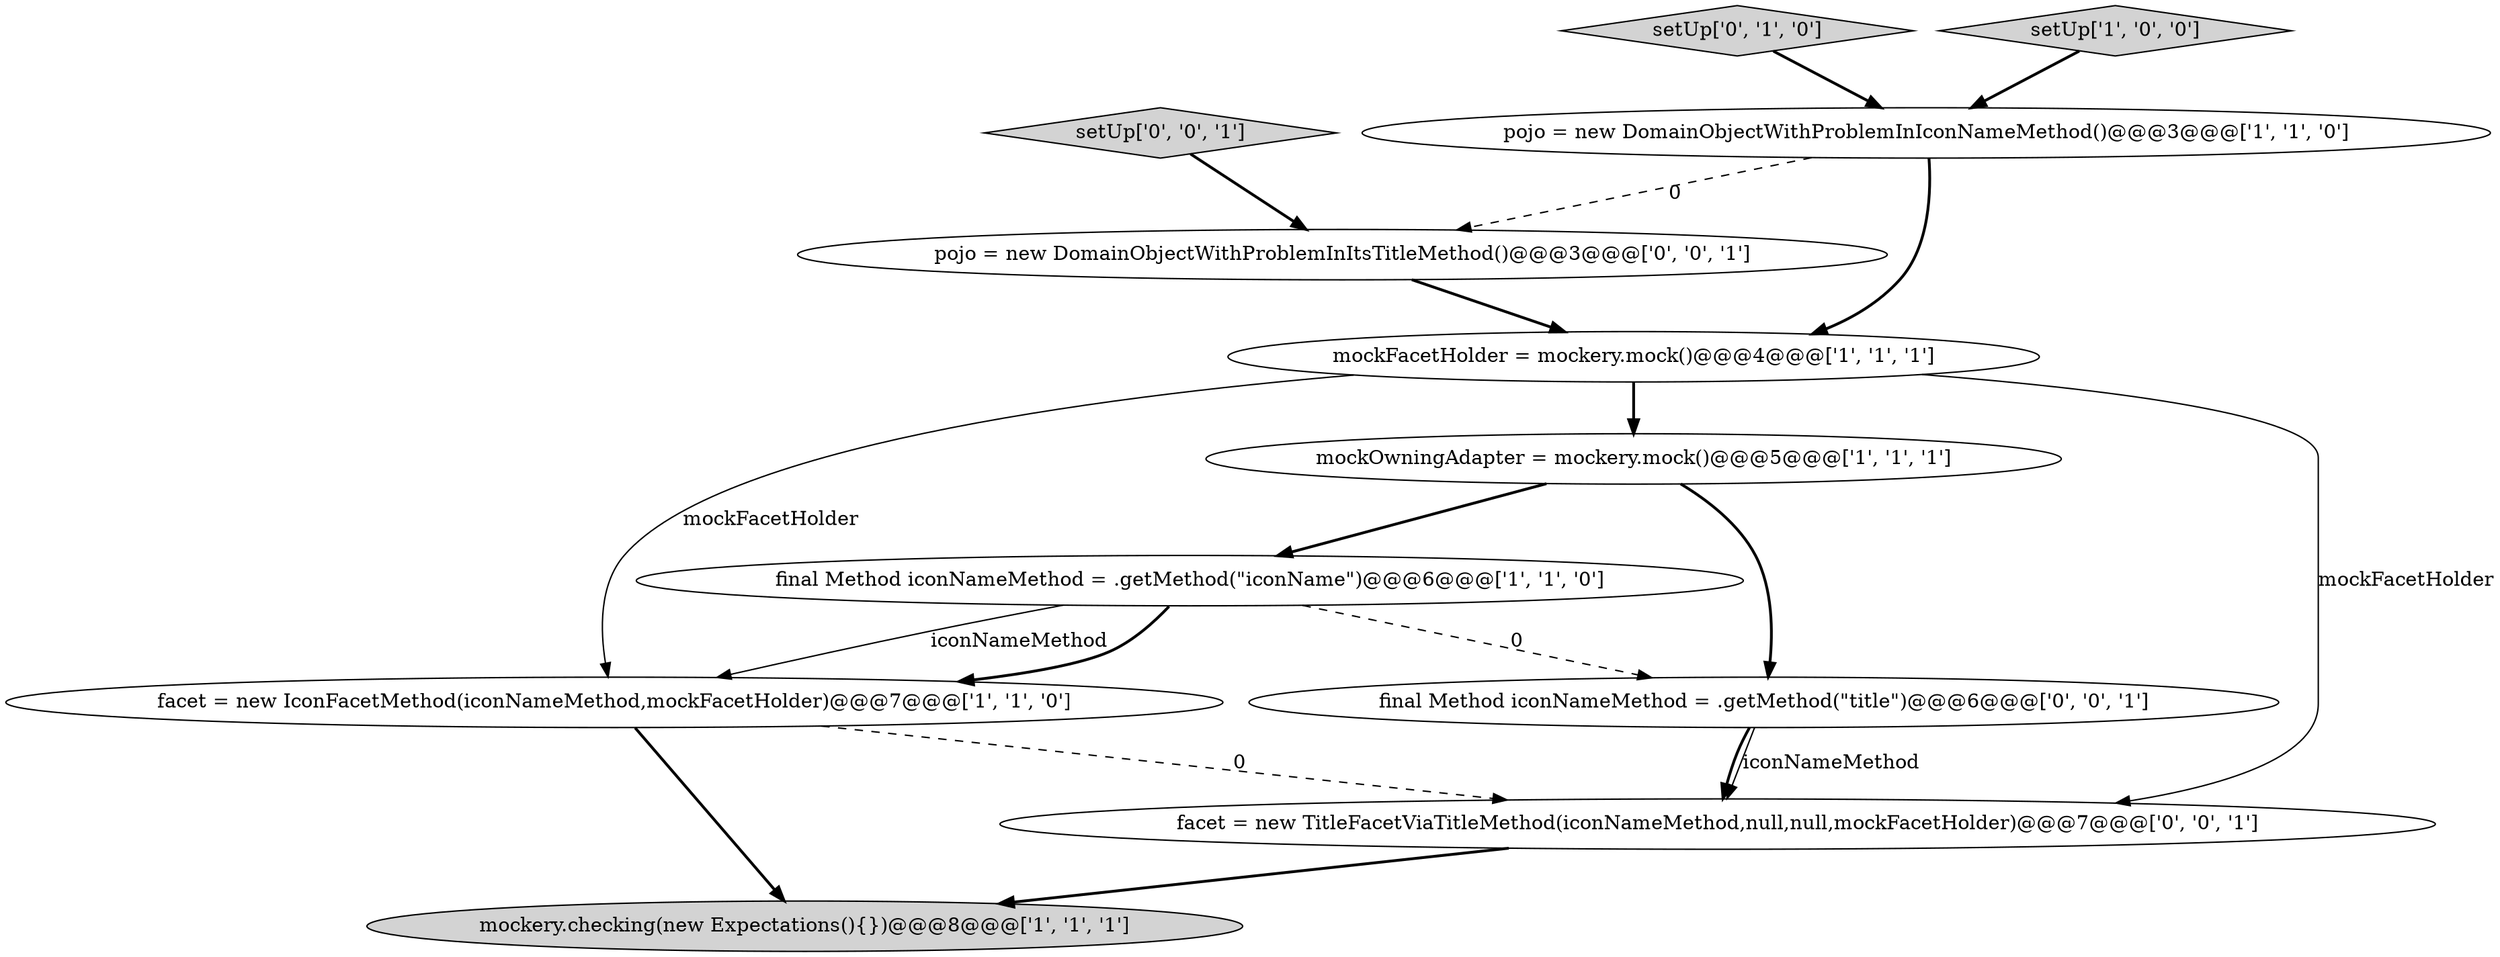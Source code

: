 digraph {
9 [style = filled, label = "facet = new TitleFacetViaTitleMethod(iconNameMethod,null,null,mockFacetHolder)@@@7@@@['0', '0', '1']", fillcolor = white, shape = ellipse image = "AAA0AAABBB3BBB"];
7 [style = filled, label = "setUp['0', '1', '0']", fillcolor = lightgray, shape = diamond image = "AAA0AAABBB2BBB"];
3 [style = filled, label = "mockery.checking(new Expectations(){})@@@8@@@['1', '1', '1']", fillcolor = lightgray, shape = ellipse image = "AAA0AAABBB1BBB"];
11 [style = filled, label = "final Method iconNameMethod = .getMethod(\"title\")@@@6@@@['0', '0', '1']", fillcolor = white, shape = ellipse image = "AAA0AAABBB3BBB"];
5 [style = filled, label = "facet = new IconFacetMethod(iconNameMethod,mockFacetHolder)@@@7@@@['1', '1', '0']", fillcolor = white, shape = ellipse image = "AAA0AAABBB1BBB"];
2 [style = filled, label = "final Method iconNameMethod = .getMethod(\"iconName\")@@@6@@@['1', '1', '0']", fillcolor = white, shape = ellipse image = "AAA0AAABBB1BBB"];
0 [style = filled, label = "pojo = new DomainObjectWithProblemInIconNameMethod()@@@3@@@['1', '1', '0']", fillcolor = white, shape = ellipse image = "AAA0AAABBB1BBB"];
1 [style = filled, label = "mockFacetHolder = mockery.mock()@@@4@@@['1', '1', '1']", fillcolor = white, shape = ellipse image = "AAA0AAABBB1BBB"];
4 [style = filled, label = "mockOwningAdapter = mockery.mock()@@@5@@@['1', '1', '1']", fillcolor = white, shape = ellipse image = "AAA0AAABBB1BBB"];
6 [style = filled, label = "setUp['1', '0', '0']", fillcolor = lightgray, shape = diamond image = "AAA0AAABBB1BBB"];
10 [style = filled, label = "setUp['0', '0', '1']", fillcolor = lightgray, shape = diamond image = "AAA0AAABBB3BBB"];
8 [style = filled, label = "pojo = new DomainObjectWithProblemInItsTitleMethod()@@@3@@@['0', '0', '1']", fillcolor = white, shape = ellipse image = "AAA0AAABBB3BBB"];
5->3 [style = bold, label=""];
8->1 [style = bold, label=""];
9->3 [style = bold, label=""];
0->8 [style = dashed, label="0"];
2->5 [style = solid, label="iconNameMethod"];
1->4 [style = bold, label=""];
2->11 [style = dashed, label="0"];
7->0 [style = bold, label=""];
6->0 [style = bold, label=""];
11->9 [style = solid, label="iconNameMethod"];
4->2 [style = bold, label=""];
5->9 [style = dashed, label="0"];
10->8 [style = bold, label=""];
4->11 [style = bold, label=""];
11->9 [style = bold, label=""];
0->1 [style = bold, label=""];
1->5 [style = solid, label="mockFacetHolder"];
1->9 [style = solid, label="mockFacetHolder"];
2->5 [style = bold, label=""];
}
